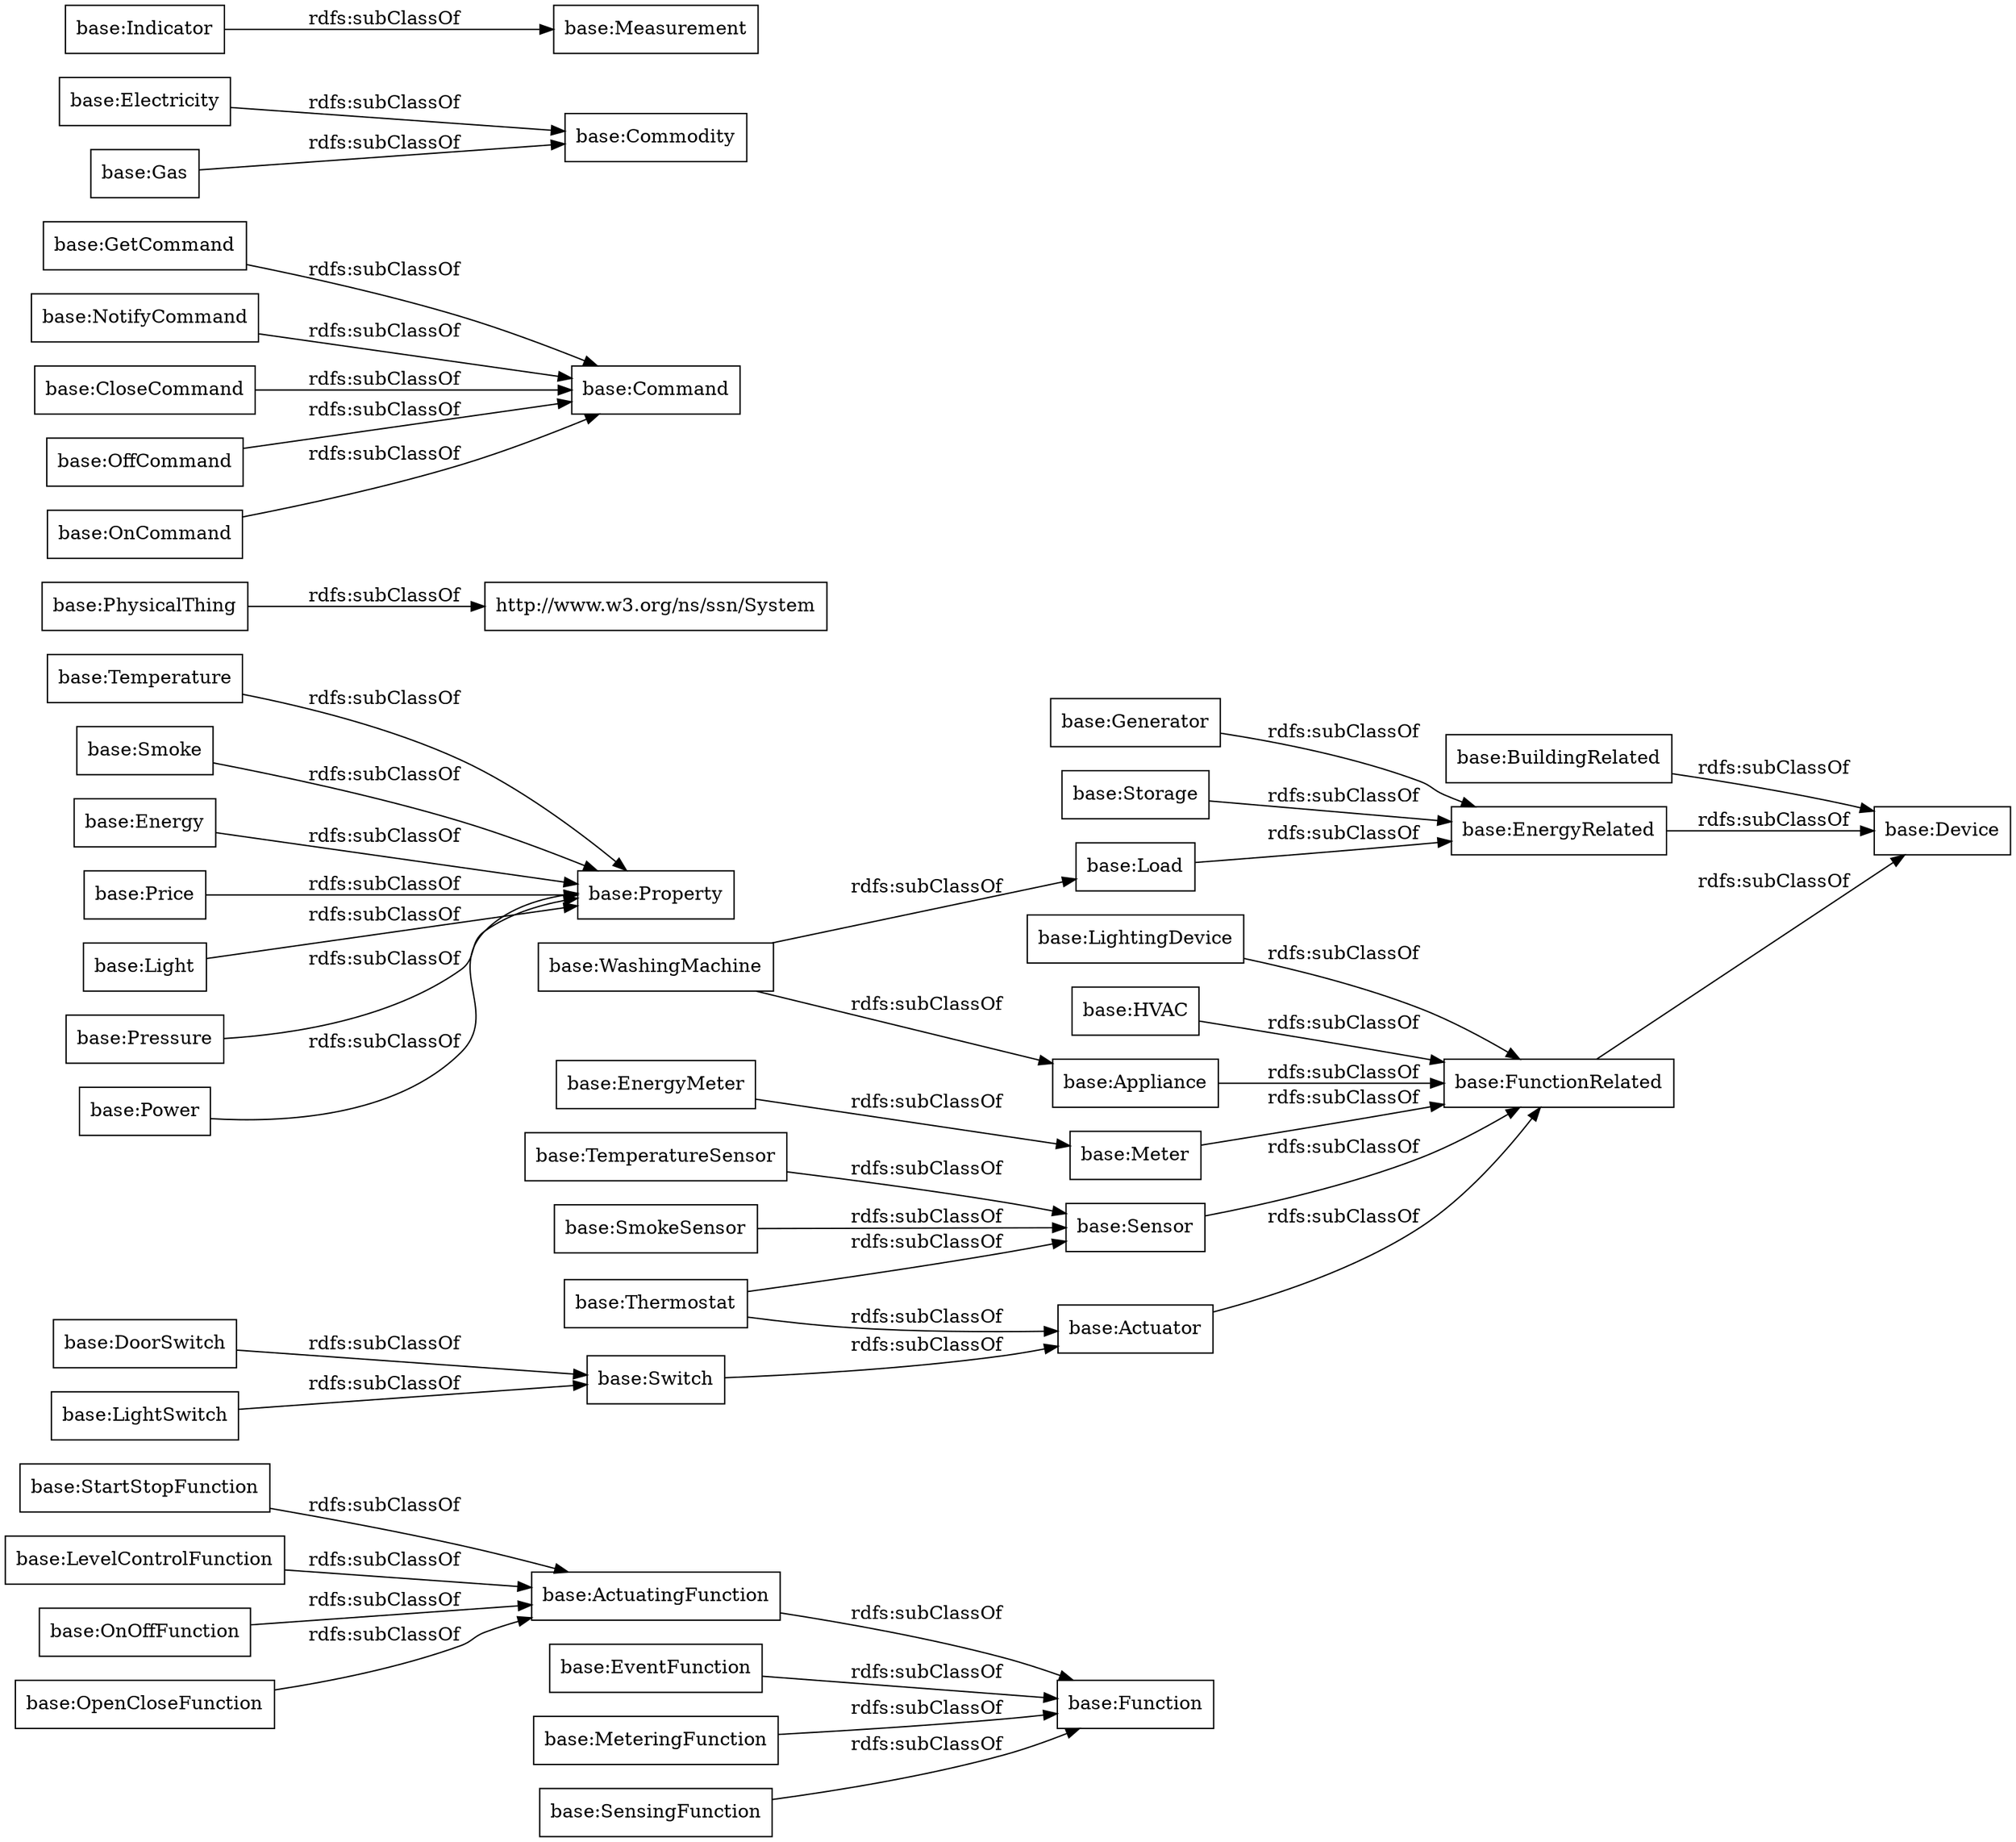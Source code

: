 digraph ar2dtool_diagram { 
rankdir=LR;
size="1000"
node [shape = rectangle, color="black"]; "base:StartStopFunction" "base:BuildingRelated" "base:Temperature" "base:Smoke" "base:PhysicalThing" "base:Function" "base:Energy" "base:EventFunction" "base:DoorSwitch" "base:Thermostat" "base:LevelControlFunction" "base:Switch" "base:GetCommand" "base:Actuator" "base:Electricity" "base:Appliance" "base:ActuatingFunction" "base:OnOffFunction" "base:LightSwitch" "base:Generator" "base:EnergyMeter" "base:Commodity" "base:EnergyRelated" "base:NotifyCommand" "base:SmokeSensor" "base:Storage" "base:Price" "base:Gas" "base:LightingDevice" "base:Device" "base:TemperatureSensor" "base:HVAC" "base:CloseCommand" "base:Meter" "base:OffCommand" "base:Indicator" "base:WashingMachine" "base:Property" "base:MeteringFunction" "base:Command" "base:FunctionRelated" "base:Light" "http://www.w3.org/ns/ssn/System" "base:OpenCloseFunction" "base:Pressure" "base:Sensor" "base:OnCommand" "base:Measurement" "base:Load" "base:Power" "base:SensingFunction" ; /*classes style*/
	"base:OnOffFunction" -> "base:ActuatingFunction" [ label = "rdfs:subClassOf" ];
	"base:Light" -> "base:Property" [ label = "rdfs:subClassOf" ];
	"base:Electricity" -> "base:Commodity" [ label = "rdfs:subClassOf" ];
	"base:SensingFunction" -> "base:Function" [ label = "rdfs:subClassOf" ];
	"base:StartStopFunction" -> "base:ActuatingFunction" [ label = "rdfs:subClassOf" ];
	"base:Storage" -> "base:EnergyRelated" [ label = "rdfs:subClassOf" ];
	"base:ActuatingFunction" -> "base:Function" [ label = "rdfs:subClassOf" ];
	"base:OnCommand" -> "base:Command" [ label = "rdfs:subClassOf" ];
	"base:Actuator" -> "base:FunctionRelated" [ label = "rdfs:subClassOf" ];
	"base:TemperatureSensor" -> "base:Sensor" [ label = "rdfs:subClassOf" ];
	"base:Thermostat" -> "base:Sensor" [ label = "rdfs:subClassOf" ];
	"base:Thermostat" -> "base:Actuator" [ label = "rdfs:subClassOf" ];
	"base:Sensor" -> "base:FunctionRelated" [ label = "rdfs:subClassOf" ];
	"base:SmokeSensor" -> "base:Sensor" [ label = "rdfs:subClassOf" ];
	"base:Generator" -> "base:EnergyRelated" [ label = "rdfs:subClassOf" ];
	"base:Pressure" -> "base:Property" [ label = "rdfs:subClassOf" ];
	"base:DoorSwitch" -> "base:Switch" [ label = "rdfs:subClassOf" ];
	"base:Appliance" -> "base:FunctionRelated" [ label = "rdfs:subClassOf" ];
	"base:EnergyRelated" -> "base:Device" [ label = "rdfs:subClassOf" ];
	"base:FunctionRelated" -> "base:Device" [ label = "rdfs:subClassOf" ];
	"base:EnergyMeter" -> "base:Meter" [ label = "rdfs:subClassOf" ];
	"base:GetCommand" -> "base:Command" [ label = "rdfs:subClassOf" ];
	"base:BuildingRelated" -> "base:Device" [ label = "rdfs:subClassOf" ];
	"base:LightSwitch" -> "base:Switch" [ label = "rdfs:subClassOf" ];
	"base:Meter" -> "base:FunctionRelated" [ label = "rdfs:subClassOf" ];
	"base:Energy" -> "base:Property" [ label = "rdfs:subClassOf" ];
	"base:Load" -> "base:EnergyRelated" [ label = "rdfs:subClassOf" ];
	"base:LightingDevice" -> "base:FunctionRelated" [ label = "rdfs:subClassOf" ];
	"base:Power" -> "base:Property" [ label = "rdfs:subClassOf" ];
	"base:Indicator" -> "base:Measurement" [ label = "rdfs:subClassOf" ];
	"base:Smoke" -> "base:Property" [ label = "rdfs:subClassOf" ];
	"base:LevelControlFunction" -> "base:ActuatingFunction" [ label = "rdfs:subClassOf" ];
	"base:NotifyCommand" -> "base:Command" [ label = "rdfs:subClassOf" ];
	"base:Temperature" -> "base:Property" [ label = "rdfs:subClassOf" ];
	"base:EventFunction" -> "base:Function" [ label = "rdfs:subClassOf" ];
	"base:Gas" -> "base:Commodity" [ label = "rdfs:subClassOf" ];
	"base:WashingMachine" -> "base:Load" [ label = "rdfs:subClassOf" ];
	"base:WashingMachine" -> "base:Appliance" [ label = "rdfs:subClassOf" ];
	"base:MeteringFunction" -> "base:Function" [ label = "rdfs:subClassOf" ];
	"base:Switch" -> "base:Actuator" [ label = "rdfs:subClassOf" ];
	"base:OffCommand" -> "base:Command" [ label = "rdfs:subClassOf" ];
	"base:HVAC" -> "base:FunctionRelated" [ label = "rdfs:subClassOf" ];
	"base:Price" -> "base:Property" [ label = "rdfs:subClassOf" ];
	"base:PhysicalThing" -> "http://www.w3.org/ns/ssn/System" [ label = "rdfs:subClassOf" ];
	"base:CloseCommand" -> "base:Command" [ label = "rdfs:subClassOf" ];
	"base:OpenCloseFunction" -> "base:ActuatingFunction" [ label = "rdfs:subClassOf" ];

}
